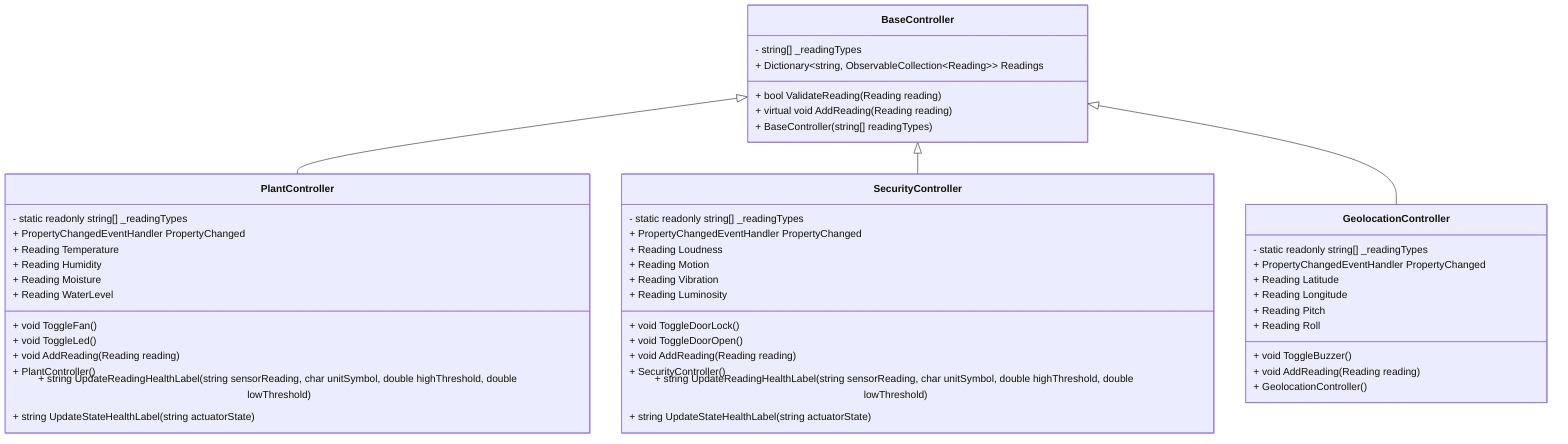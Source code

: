 classDiagram
    class BaseController {
        - string[] _readingTypes
        + Dictionary&lt;string, ObservableCollection&lt;Reading&gt;&gt; Readings
        + bool ValidateReading(Reading reading)
        + virtual void AddReading(Reading reading)
        + BaseController(string[] readingTypes)
    }

    class PlantController {
        - static readonly string[] _readingTypes
        + PropertyChangedEventHandler PropertyChanged
        + Reading Temperature
        + Reading Humidity
        + Reading Moisture
        + Reading WaterLevel
        + void ToggleFan()
        + void ToggleLed()
        + void AddReading(Reading reading)
        + PlantController()
        + string UpdateReadingHealthLabel(string sensorReading, char unitSymbol, double highThreshold, double lowThreshold)
        + string UpdateStateHealthLabel(string actuatorState)
    }

    class SecurityController {
        - static readonly string[] _readingTypes
        + PropertyChangedEventHandler PropertyChanged
        + Reading Loudness
        + Reading Motion
        + Reading Vibration
        + Reading Luminosity
        + void ToggleDoorLock()
        + void ToggleDoorOpen()
        + void AddReading(Reading reading)
        + SecurityController()
        + string UpdateReadingHealthLabel(string sensorReading, char unitSymbol, double highThreshold, double lowThreshold)
        + string UpdateStateHealthLabel(string actuatorState)
    }

    class GeolocationController {
        - static readonly string[] _readingTypes
        + PropertyChangedEventHandler PropertyChanged
        + Reading Latitude
        + Reading Longitude
        + Reading Pitch
        + Reading Roll
        + void ToggleBuzzer()
        + void AddReading(Reading reading)
        + GeolocationController()
    }

    BaseController <|-- PlantController
    BaseController <|-- SecurityController
    BaseController <|-- GeolocationController